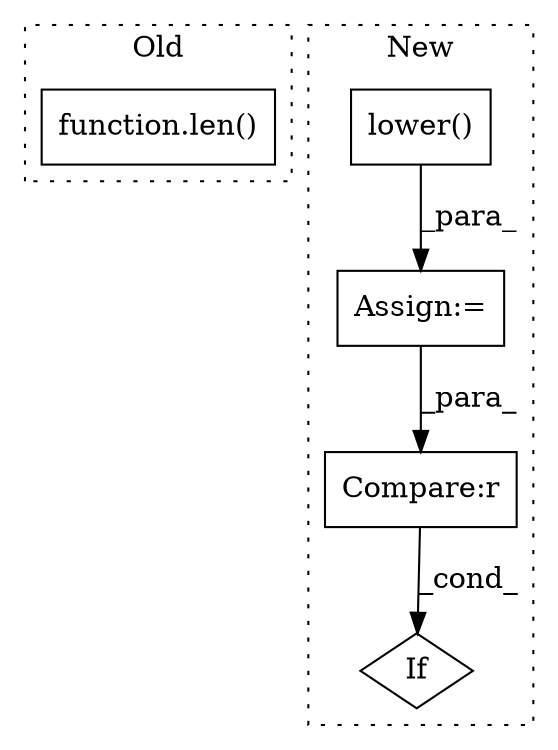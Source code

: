 digraph G {
subgraph cluster0 {
1 [label="function.len()" a="75" s="8290,8305" l="4,1" shape="box"];
label = "Old";
style="dotted";
}
subgraph cluster1 {
2 [label="lower()" a="75" s="7896" l="9" shape="box"];
3 [label="If" a="96" s="7943" l="3" shape="diamond"];
4 [label="Assign:=" a="68" s="7892" l="3" shape="box"];
5 [label="Compare:r" a="40" s="7993" l="16" shape="box"];
label = "New";
style="dotted";
}
2 -> 4 [label="_para_"];
4 -> 5 [label="_para_"];
5 -> 3 [label="_cond_"];
}